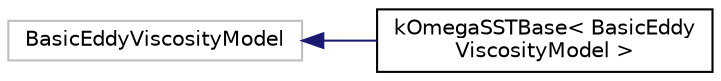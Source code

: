 digraph "Graphical Class Hierarchy"
{
  bgcolor="transparent";
  edge [fontname="Helvetica",fontsize="10",labelfontname="Helvetica",labelfontsize="10"];
  node [fontname="Helvetica",fontsize="10",shape=record];
  rankdir="LR";
  Node1 [label="BasicEddyViscosityModel",height=0.2,width=0.4,color="grey75"];
  Node1 -> Node2 [dir="back",color="midnightblue",fontsize="10",style="solid",fontname="Helvetica"];
  Node2 [label="kOmegaSSTBase\< BasicEddy\lViscosityModel \>",height=0.2,width=0.4,color="black",URL="$classFoam_1_1kOmegaSSTBase.html",tooltip="Base class implementation of the k-omega-SST turbulence model for incompressible and compressible flo..."];
}
